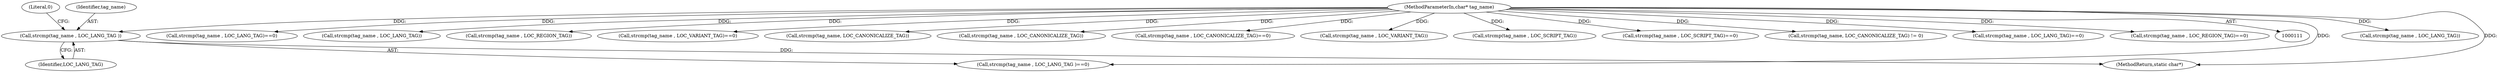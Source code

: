 digraph "0_php-src_97eff7eb57fc2320c267a949cffd622c38712484?w=1_22@API" {
"1000262" [label="(Call,strcmp(tag_name , LOC_LANG_TAG ))"];
"1000113" [label="(MethodParameterIn,char* tag_name)"];
"1000164" [label="(Call,strcmp(tag_name , LOC_LANG_TAG))"];
"1000163" [label="(Call,strcmp(tag_name , LOC_LANG_TAG)==0)"];
"1000264" [label="(Identifier,LOC_LANG_TAG)"];
"1000261" [label="(Call,strcmp(tag_name , LOC_LANG_TAG )==0)"];
"1000389" [label="(MethodReturn,static char*)"];
"1000183" [label="(Call,strcmp(tag_name , LOC_LANG_TAG))"];
"1000265" [label="(Literal,0)"];
"1000277" [label="(Call,strcmp(tag_name , LOC_REGION_TAG))"];
"1000291" [label="(Call,strcmp(tag_name , LOC_VARIANT_TAG)==0)"];
"1000147" [label="(Call,strcmp(tag_name, LOC_CANONICALIZE_TAG))"];
"1000307" [label="(Call,strcmp(tag_name , LOC_CANONICALIZE_TAG))"];
"1000306" [label="(Call,strcmp(tag_name , LOC_CANONICALIZE_TAG)==0)"];
"1000292" [label="(Call,strcmp(tag_name , LOC_VARIANT_TAG))"];
"1000247" [label="(Call,strcmp(tag_name , LOC_SCRIPT_TAG))"];
"1000246" [label="(Call,strcmp(tag_name , LOC_SCRIPT_TAG)==0)"];
"1000262" [label="(Call,strcmp(tag_name , LOC_LANG_TAG ))"];
"1000263" [label="(Identifier,tag_name)"];
"1000146" [label="(Call,strcmp(tag_name, LOC_CANONICALIZE_TAG) != 0)"];
"1000113" [label="(MethodParameterIn,char* tag_name)"];
"1000182" [label="(Call,strcmp(tag_name , LOC_LANG_TAG)==0)"];
"1000276" [label="(Call,strcmp(tag_name , LOC_REGION_TAG)==0)"];
"1000262" -> "1000261"  [label="AST: "];
"1000262" -> "1000264"  [label="CFG: "];
"1000263" -> "1000262"  [label="AST: "];
"1000264" -> "1000262"  [label="AST: "];
"1000265" -> "1000262"  [label="CFG: "];
"1000262" -> "1000389"  [label="DDG: "];
"1000113" -> "1000262"  [label="DDG: "];
"1000113" -> "1000111"  [label="AST: "];
"1000113" -> "1000389"  [label="DDG: "];
"1000113" -> "1000146"  [label="DDG: "];
"1000113" -> "1000147"  [label="DDG: "];
"1000113" -> "1000163"  [label="DDG: "];
"1000113" -> "1000164"  [label="DDG: "];
"1000113" -> "1000182"  [label="DDG: "];
"1000113" -> "1000183"  [label="DDG: "];
"1000113" -> "1000246"  [label="DDG: "];
"1000113" -> "1000247"  [label="DDG: "];
"1000113" -> "1000261"  [label="DDG: "];
"1000113" -> "1000276"  [label="DDG: "];
"1000113" -> "1000277"  [label="DDG: "];
"1000113" -> "1000291"  [label="DDG: "];
"1000113" -> "1000292"  [label="DDG: "];
"1000113" -> "1000306"  [label="DDG: "];
"1000113" -> "1000307"  [label="DDG: "];
}
